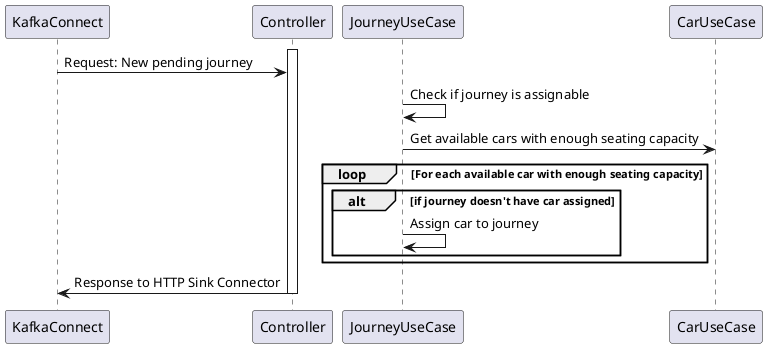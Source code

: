 @startuml new-pending-journey-event
participant KafkaConnect
participant Controller
participant JourneyUseCase

activate Controller
KafkaConnect -> Controller: Request: New pending journey
JourneyUseCase -> JourneyUseCase: Check if journey is assignable
JourneyUseCase -> CarUseCase: Get available cars with enough seating capacity
loop For each available car with enough seating capacity
    alt if journey doesn't have car assigned
        JourneyUseCase -> JourneyUseCase: Assign car to journey
    end
end
Controller -> KafkaConnect: Response to HTTP Sink Connector
deactivate Controller
@enduml